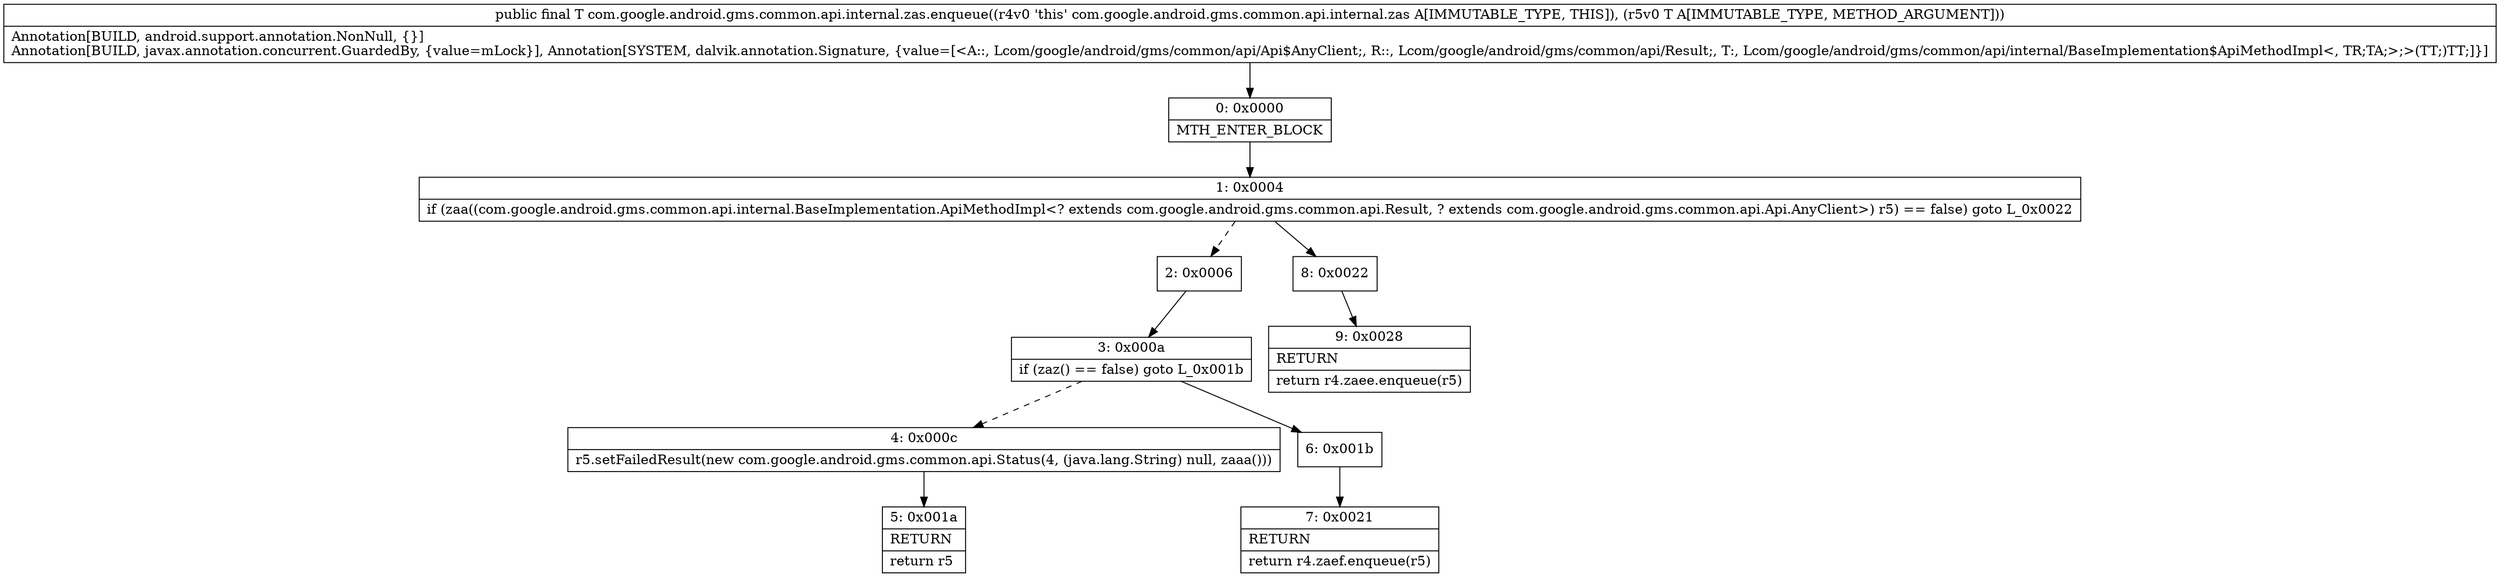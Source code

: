 digraph "CFG forcom.google.android.gms.common.api.internal.zas.enqueue(Lcom\/google\/android\/gms\/common\/api\/internal\/BaseImplementation$ApiMethodImpl;)Lcom\/google\/android\/gms\/common\/api\/internal\/BaseImplementation$ApiMethodImpl;" {
Node_0 [shape=record,label="{0\:\ 0x0000|MTH_ENTER_BLOCK\l}"];
Node_1 [shape=record,label="{1\:\ 0x0004|if (zaa((com.google.android.gms.common.api.internal.BaseImplementation.ApiMethodImpl\<? extends com.google.android.gms.common.api.Result, ? extends com.google.android.gms.common.api.Api.AnyClient\>) r5) == false) goto L_0x0022\l}"];
Node_2 [shape=record,label="{2\:\ 0x0006}"];
Node_3 [shape=record,label="{3\:\ 0x000a|if (zaz() == false) goto L_0x001b\l}"];
Node_4 [shape=record,label="{4\:\ 0x000c|r5.setFailedResult(new com.google.android.gms.common.api.Status(4, (java.lang.String) null, zaaa()))\l}"];
Node_5 [shape=record,label="{5\:\ 0x001a|RETURN\l|return r5\l}"];
Node_6 [shape=record,label="{6\:\ 0x001b}"];
Node_7 [shape=record,label="{7\:\ 0x0021|RETURN\l|return r4.zaef.enqueue(r5)\l}"];
Node_8 [shape=record,label="{8\:\ 0x0022}"];
Node_9 [shape=record,label="{9\:\ 0x0028|RETURN\l|return r4.zaee.enqueue(r5)\l}"];
MethodNode[shape=record,label="{public final T com.google.android.gms.common.api.internal.zas.enqueue((r4v0 'this' com.google.android.gms.common.api.internal.zas A[IMMUTABLE_TYPE, THIS]), (r5v0 T A[IMMUTABLE_TYPE, METHOD_ARGUMENT]))  | Annotation[BUILD, android.support.annotation.NonNull, \{\}]\lAnnotation[BUILD, javax.annotation.concurrent.GuardedBy, \{value=mLock\}], Annotation[SYSTEM, dalvik.annotation.Signature, \{value=[\<A::, Lcom\/google\/android\/gms\/common\/api\/Api$AnyClient;, R::, Lcom\/google\/android\/gms\/common\/api\/Result;, T:, Lcom\/google\/android\/gms\/common\/api\/internal\/BaseImplementation$ApiMethodImpl\<, TR;TA;\>;\>(TT;)TT;]\}]\l}"];
MethodNode -> Node_0;
Node_0 -> Node_1;
Node_1 -> Node_2[style=dashed];
Node_1 -> Node_8;
Node_2 -> Node_3;
Node_3 -> Node_4[style=dashed];
Node_3 -> Node_6;
Node_4 -> Node_5;
Node_6 -> Node_7;
Node_8 -> Node_9;
}

